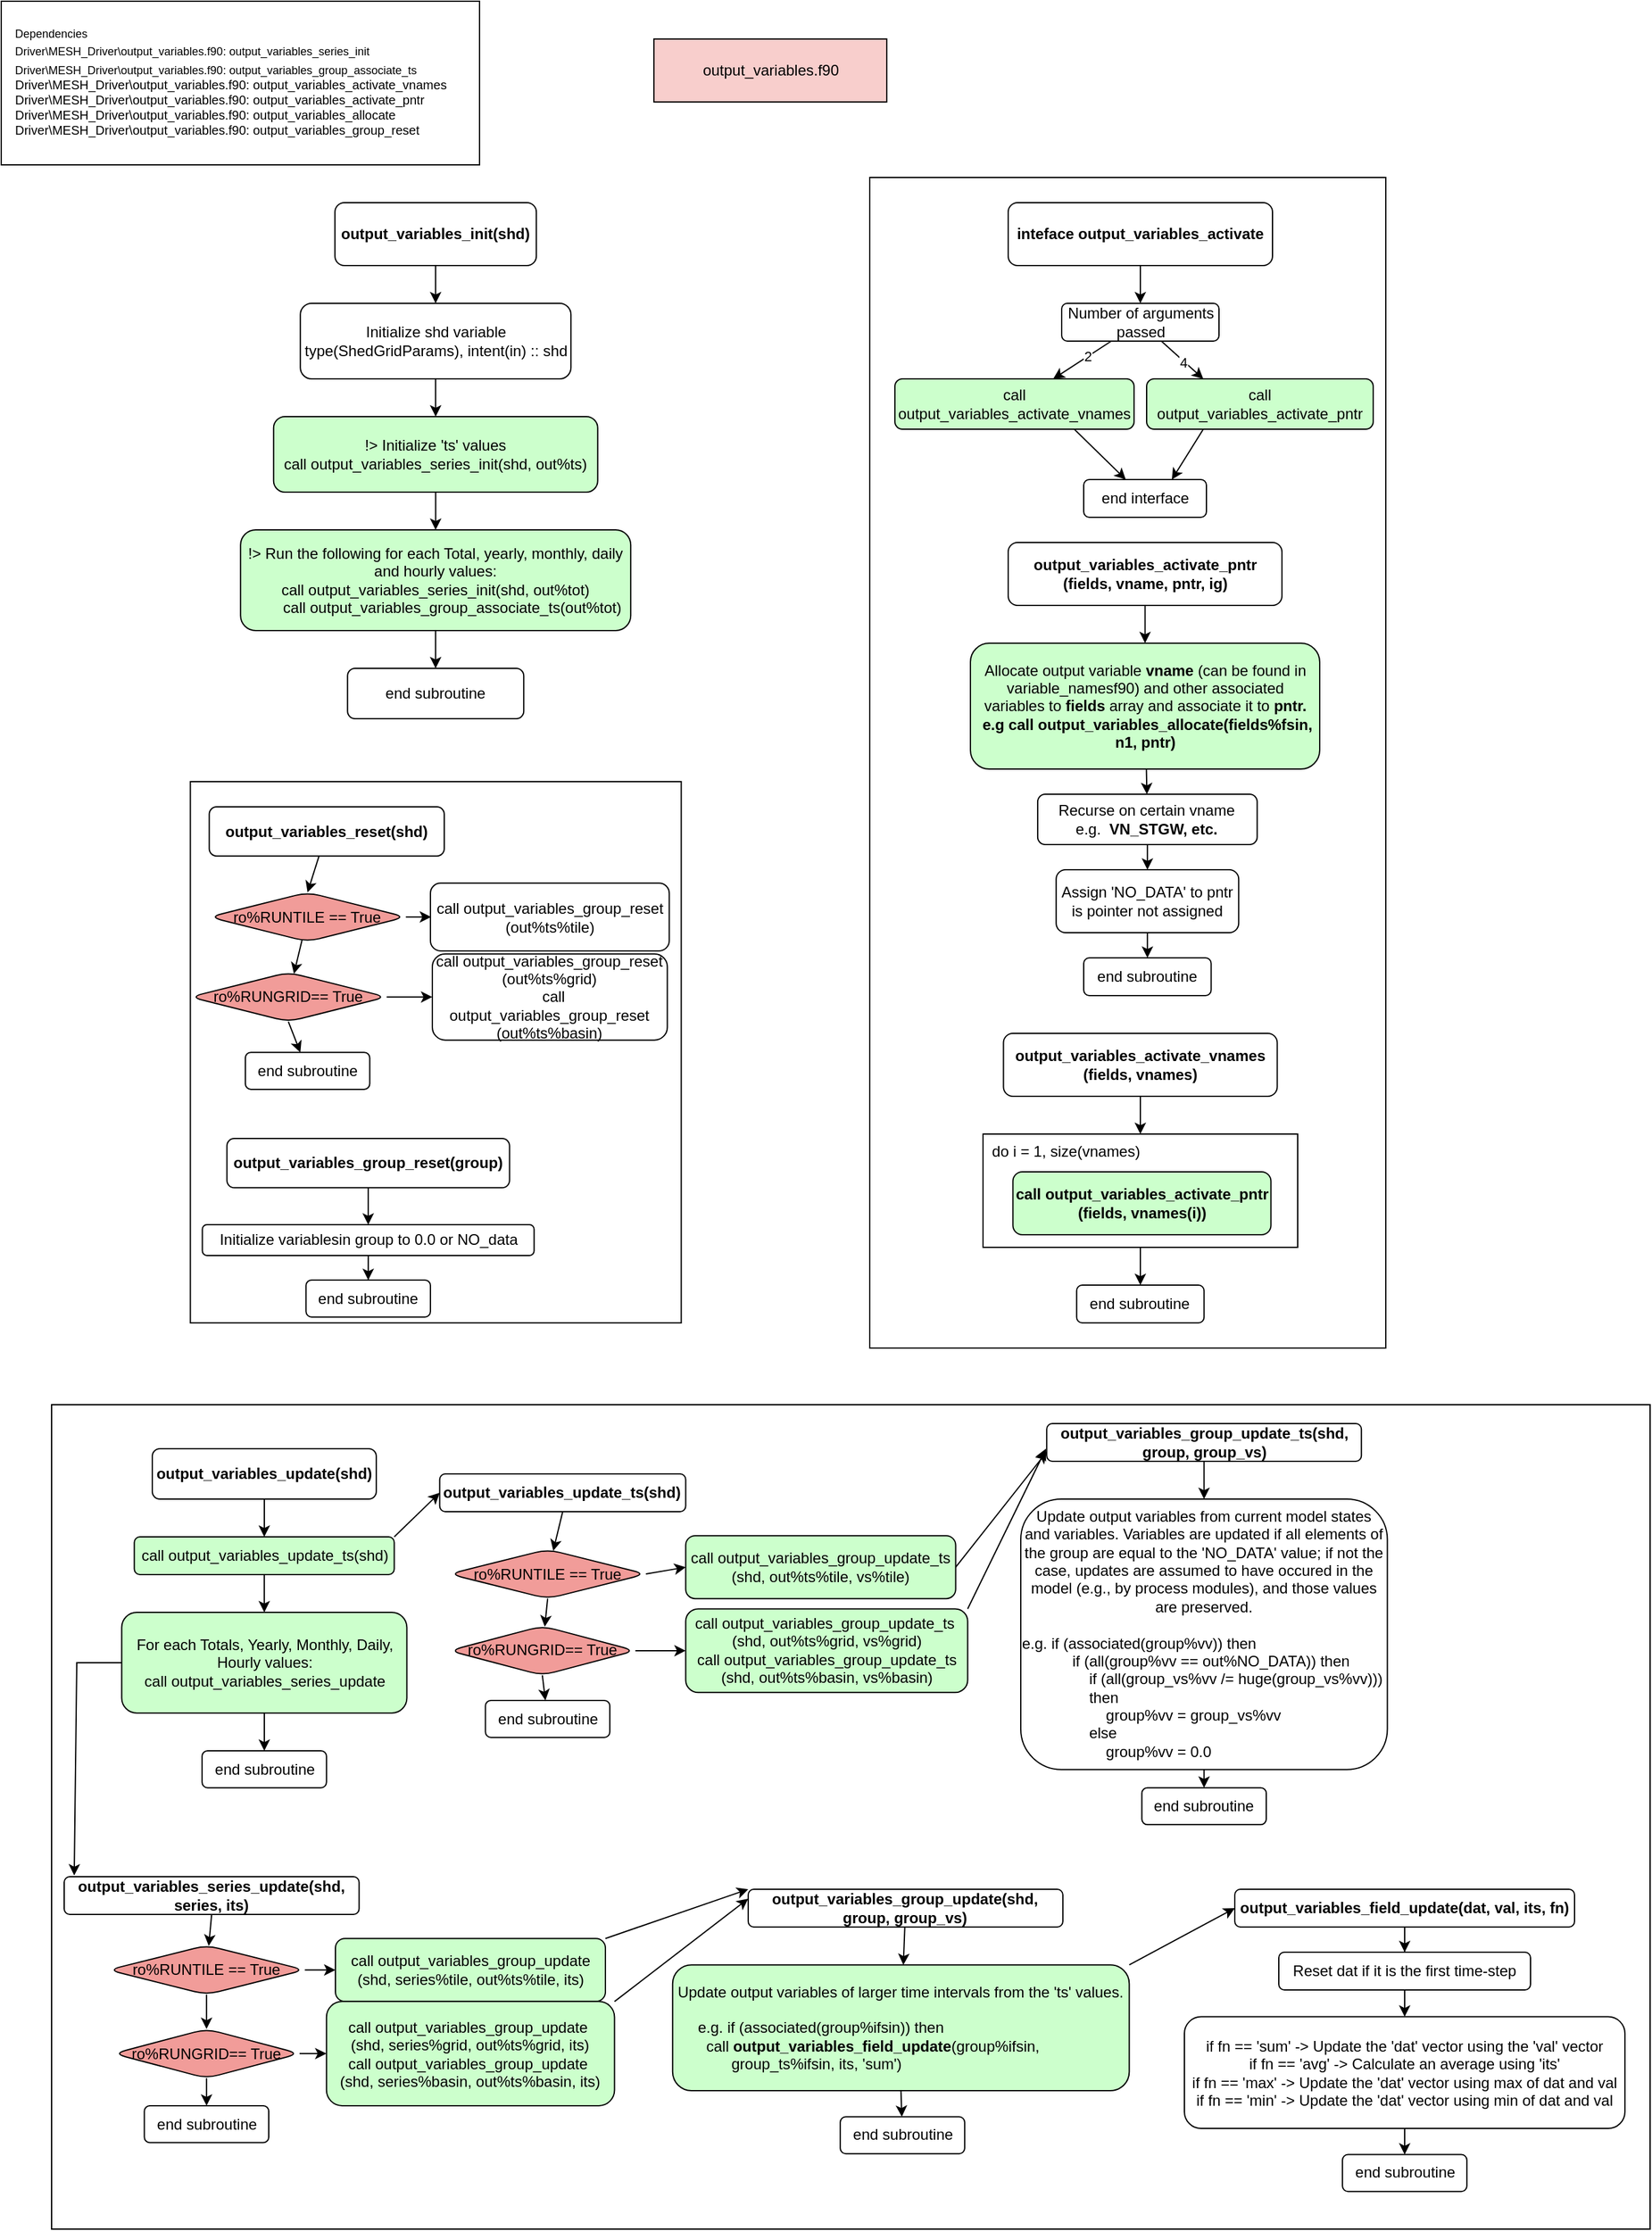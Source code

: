 <mxfile version="24.7.16">
  <diagram name="Page-1" id="zaTo76ql84y3UghPxRbT">
    <mxGraphModel dx="1851" dy="832" grid="1" gridSize="10" guides="1" tooltips="1" connect="1" arrows="1" fold="1" page="1" pageScale="1" pageWidth="850" pageHeight="1100" math="0" shadow="0">
      <root>
        <mxCell id="0" />
        <mxCell id="1" parent="0" />
        <mxCell id="7KlJihol-ttdbcdvMVpt-78" value="output_variables.f90" style="rounded=0;whiteSpace=wrap;html=1;fillColor=#F8CECC;" vertex="1" parent="1">
          <mxGeometry x="518.54" y="30" width="185" height="50" as="geometry" />
        </mxCell>
        <mxCell id="7KlJihol-ttdbcdvMVpt-79" value="" style="edgeStyle=orthogonalEdgeStyle;rounded=0;orthogonalLoop=1;jettySize=auto;html=1;" edge="1" parent="1" source="7KlJihol-ttdbcdvMVpt-80" target="7KlJihol-ttdbcdvMVpt-85">
          <mxGeometry relative="1" as="geometry" />
        </mxCell>
        <mxCell id="7KlJihol-ttdbcdvMVpt-80" value="&lt;b&gt;output_variables_init(shd)&lt;/b&gt;" style="rounded=1;whiteSpace=wrap;html=1;" vertex="1" parent="1">
          <mxGeometry x="265.12" y="160" width="160" height="50" as="geometry" />
        </mxCell>
        <mxCell id="7KlJihol-ttdbcdvMVpt-81" value="" style="group" vertex="1" connectable="0" parent="1">
          <mxGeometry width="380" height="130" as="geometry" />
        </mxCell>
        <mxCell id="7KlJihol-ttdbcdvMVpt-82" value="" style="rounded=0;whiteSpace=wrap;html=1;" vertex="1" parent="7KlJihol-ttdbcdvMVpt-81">
          <mxGeometry width="380" height="130" as="geometry" />
        </mxCell>
        <mxCell id="7KlJihol-ttdbcdvMVpt-83" value="&lt;font style=&quot;font-size: 9px;&quot;&gt;Dependencies&lt;/font&gt;&lt;div&gt;&lt;div&gt;&lt;font style=&quot;font-size: 9px;&quot;&gt;Driver\MESH_Driver\output_variables.f90: output_variables_series_init&lt;/font&gt;&lt;/div&gt;&lt;div&gt;&lt;font style=&quot;font-size: 9px;&quot;&gt;Driver\MESH_Driver\output_variables.f90: output_variables_group_associate_ts&lt;/font&gt;&lt;/div&gt;&lt;/div&gt;&lt;div&gt;&lt;font size=&quot;1&quot; style=&quot;&quot;&gt;&lt;div style=&quot;&quot;&gt;Driver\MESH_Driver\output_variables.f90: output_variables_activate_vnames&lt;/div&gt;&lt;div style=&quot;&quot;&gt;Driver\MESH_Driver\output_variables.f90: output_variables_activate_pntr&lt;/div&gt;&lt;div style=&quot;&quot;&gt;Driver\MESH_Driver\output_variables.f90: output_variables_allocate&lt;/div&gt;&lt;div style=&quot;&quot;&gt;Driver\MESH_Driver\output_variables.f90: output_variables_group_reset&lt;br&gt;&lt;/div&gt;&lt;/font&gt;&lt;/div&gt;" style="text;html=1;align=left;verticalAlign=middle;whiteSpace=wrap;rounded=0;" vertex="1" parent="7KlJihol-ttdbcdvMVpt-81">
          <mxGeometry x="8.769" width="361.731" height="126.486" as="geometry" />
        </mxCell>
        <mxCell id="7KlJihol-ttdbcdvMVpt-84" value="" style="edgeStyle=orthogonalEdgeStyle;rounded=0;orthogonalLoop=1;jettySize=auto;html=1;" edge="1" parent="1" source="7KlJihol-ttdbcdvMVpt-85" target="7KlJihol-ttdbcdvMVpt-87">
          <mxGeometry relative="1" as="geometry" />
        </mxCell>
        <mxCell id="7KlJihol-ttdbcdvMVpt-85" value="Initialize shd variable&lt;div&gt;type(ShedGridParams), intent(in) :: shd&lt;br&gt;&lt;/div&gt;" style="whiteSpace=wrap;html=1;rounded=1;" vertex="1" parent="1">
          <mxGeometry x="237.62" y="240" width="215" height="60" as="geometry" />
        </mxCell>
        <mxCell id="7KlJihol-ttdbcdvMVpt-86" value="" style="edgeStyle=orthogonalEdgeStyle;rounded=0;orthogonalLoop=1;jettySize=auto;html=1;" edge="1" parent="1" source="7KlJihol-ttdbcdvMVpt-87" target="7KlJihol-ttdbcdvMVpt-89">
          <mxGeometry relative="1" as="geometry" />
        </mxCell>
        <mxCell id="7KlJihol-ttdbcdvMVpt-87" value="&lt;div&gt;&lt;span style=&quot;background-color: initial;&quot;&gt;!&amp;gt; Initialize &#39;ts&#39; values&lt;/span&gt;&lt;/div&gt;&lt;div&gt;&lt;span style=&quot;background-color: initial;&quot;&gt;call output_variables_series_init(shd, out%ts)&lt;/span&gt;&lt;br&gt;&lt;/div&gt;" style="whiteSpace=wrap;html=1;rounded=1;fillColor=#CCFFCC;" vertex="1" parent="1">
          <mxGeometry x="216.37" y="330" width="257.5" height="60" as="geometry" />
        </mxCell>
        <mxCell id="7KlJihol-ttdbcdvMVpt-88" value="" style="edgeStyle=orthogonalEdgeStyle;rounded=0;orthogonalLoop=1;jettySize=auto;html=1;" edge="1" parent="1" source="7KlJihol-ttdbcdvMVpt-89" target="7KlJihol-ttdbcdvMVpt-90">
          <mxGeometry relative="1" as="geometry" />
        </mxCell>
        <mxCell id="7KlJihol-ttdbcdvMVpt-89" value="&lt;div&gt;!&amp;gt; Run the following for each Total, yearly, monthly, daily and hourly values:&lt;/div&gt;&lt;div&gt;call output_variables_series_init(shd, out%tot)&lt;/div&gt;&lt;div&gt;&amp;nbsp; &amp;nbsp; &amp;nbsp; &amp;nbsp; call output_variables_group_associate_ts(out%tot)&lt;/div&gt;" style="whiteSpace=wrap;html=1;rounded=1;fillColor=#CCFFCC;" vertex="1" parent="1">
          <mxGeometry x="190.12" y="420" width="310" height="80" as="geometry" />
        </mxCell>
        <mxCell id="7KlJihol-ttdbcdvMVpt-90" value="end subroutine" style="whiteSpace=wrap;html=1;rounded=1;" vertex="1" parent="1">
          <mxGeometry x="275.12" y="530" width="140" height="40" as="geometry" />
        </mxCell>
        <mxCell id="7KlJihol-ttdbcdvMVpt-91" value="" style="group" vertex="1" connectable="0" parent="1">
          <mxGeometry x="150.002" y="620" width="390.238" height="430" as="geometry" />
        </mxCell>
        <mxCell id="7KlJihol-ttdbcdvMVpt-92" value="" style="rounded=0;whiteSpace=wrap;html=1;" vertex="1" parent="7KlJihol-ttdbcdvMVpt-91">
          <mxGeometry x="0.238" width="390" height="430" as="geometry" />
        </mxCell>
        <mxCell id="7KlJihol-ttdbcdvMVpt-93" style="edgeStyle=none;rounded=0;orthogonalLoop=1;jettySize=auto;html=1;entryX=0.5;entryY=0;entryDx=0;entryDy=0;" edge="1" parent="7KlJihol-ttdbcdvMVpt-91" source="7KlJihol-ttdbcdvMVpt-94" target="7KlJihol-ttdbcdvMVpt-98">
          <mxGeometry relative="1" as="geometry">
            <mxPoint x="95.179" y="88" as="targetPoint" />
          </mxGeometry>
        </mxCell>
        <mxCell id="7KlJihol-ttdbcdvMVpt-94" value="&lt;b&gt;output_variables_reset(shd)&lt;/b&gt;" style="whiteSpace=wrap;html=1;rounded=1;fillColor=#FFFFFF;" vertex="1" parent="7KlJihol-ttdbcdvMVpt-91">
          <mxGeometry x="15.25" y="19.996" width="186.696" height="39.111" as="geometry" />
        </mxCell>
        <mxCell id="7KlJihol-ttdbcdvMVpt-95" value="end subroutine" style="whiteSpace=wrap;html=1;rounded=1;fillColor=#FFFFFF;" vertex="1" parent="7KlJihol-ttdbcdvMVpt-91">
          <mxGeometry x="43.929" y="215.111" width="98.839" height="29.333" as="geometry" />
        </mxCell>
        <mxCell id="7KlJihol-ttdbcdvMVpt-96" value="" style="edgeStyle=orthogonalEdgeStyle;rounded=0;orthogonalLoop=1;jettySize=auto;html=1;" edge="1" parent="7KlJihol-ttdbcdvMVpt-91" source="7KlJihol-ttdbcdvMVpt-98" target="7KlJihol-ttdbcdvMVpt-99">
          <mxGeometry relative="1" as="geometry" />
        </mxCell>
        <mxCell id="7KlJihol-ttdbcdvMVpt-97" style="rounded=0;orthogonalLoop=1;jettySize=auto;html=1;" edge="1" parent="7KlJihol-ttdbcdvMVpt-91" source="7KlJihol-ttdbcdvMVpt-98" target="7KlJihol-ttdbcdvMVpt-102">
          <mxGeometry relative="1" as="geometry" />
        </mxCell>
        <mxCell id="7KlJihol-ttdbcdvMVpt-98" value="&lt;div&gt;ro%RUNTILE == True&lt;/div&gt;" style="rhombus;whiteSpace=wrap;html=1;rounded=1;fillColor=#F19C99;" vertex="1" parent="7KlJihol-ttdbcdvMVpt-91">
          <mxGeometry x="15.248" y="88" width="156.19" height="39.111" as="geometry" />
        </mxCell>
        <mxCell id="7KlJihol-ttdbcdvMVpt-99" value="call output_variables_group_reset (out%ts%tile)" style="whiteSpace=wrap;html=1;fillColor=#FFFFFF;rounded=1;" vertex="1" parent="7KlJihol-ttdbcdvMVpt-91">
          <mxGeometry x="190.972" y="80.667" width="189.742" height="53.778" as="geometry" />
        </mxCell>
        <mxCell id="7KlJihol-ttdbcdvMVpt-100" style="edgeStyle=orthogonalEdgeStyle;rounded=0;orthogonalLoop=1;jettySize=auto;html=1;exitX=1;exitY=0.5;exitDx=0;exitDy=0;entryX=0;entryY=0.5;entryDx=0;entryDy=0;" edge="1" parent="7KlJihol-ttdbcdvMVpt-91" source="7KlJihol-ttdbcdvMVpt-102" target="7KlJihol-ttdbcdvMVpt-103">
          <mxGeometry relative="1" as="geometry" />
        </mxCell>
        <mxCell id="7KlJihol-ttdbcdvMVpt-101" style="rounded=0;orthogonalLoop=1;jettySize=auto;html=1;exitX=0.5;exitY=1;exitDx=0;exitDy=0;" edge="1" parent="7KlJihol-ttdbcdvMVpt-91" source="7KlJihol-ttdbcdvMVpt-102" target="7KlJihol-ttdbcdvMVpt-95">
          <mxGeometry relative="1" as="geometry" />
        </mxCell>
        <mxCell id="7KlJihol-ttdbcdvMVpt-102" value="&lt;div&gt;ro%RUNGRID== True&lt;/div&gt;" style="rhombus;whiteSpace=wrap;html=1;rounded=1;fillColor=#F19C99;" vertex="1" parent="7KlJihol-ttdbcdvMVpt-91">
          <mxGeometry y="151.556" width="156.19" height="39.111" as="geometry" />
        </mxCell>
        <mxCell id="7KlJihol-ttdbcdvMVpt-103" value="&lt;div&gt;call output_variables_group_reset (out%ts%grid)&lt;/div&gt;&lt;div&gt;&amp;nbsp; call output_variables_group_reset (out%ts%basin)&lt;/div&gt;" style="whiteSpace=wrap;html=1;fillColor=#FFFFFF;rounded=1;" vertex="1" parent="7KlJihol-ttdbcdvMVpt-91">
          <mxGeometry x="192.495" y="136.889" width="186.696" height="68.444" as="geometry" />
        </mxCell>
        <mxCell id="7KlJihol-ttdbcdvMVpt-104" style="edgeStyle=none;rounded=0;orthogonalLoop=1;jettySize=auto;html=1;entryX=0.5;entryY=0;entryDx=0;entryDy=0;" edge="1" parent="7KlJihol-ttdbcdvMVpt-91" source="7KlJihol-ttdbcdvMVpt-105" target="7KlJihol-ttdbcdvMVpt-108">
          <mxGeometry relative="1" as="geometry">
            <mxPoint x="103.105" y="322.667" as="targetPoint" />
          </mxGeometry>
        </mxCell>
        <mxCell id="7KlJihol-ttdbcdvMVpt-105" value="&lt;b&gt;output_variables_group_reset(group)&lt;/b&gt;" style="whiteSpace=wrap;html=1;rounded=1;fillColor=#FFFFFF;" vertex="1" parent="7KlJihol-ttdbcdvMVpt-91">
          <mxGeometry x="29.295" y="283.556" width="224.524" height="39.111" as="geometry" />
        </mxCell>
        <mxCell id="7KlJihol-ttdbcdvMVpt-106" value="end subroutine" style="whiteSpace=wrap;html=1;rounded=1;fillColor=#FFFFFF;" vertex="1" parent="7KlJihol-ttdbcdvMVpt-91">
          <mxGeometry x="92.133" y="396" width="98.839" height="29.333" as="geometry" />
        </mxCell>
        <mxCell id="7KlJihol-ttdbcdvMVpt-107" style="edgeStyle=orthogonalEdgeStyle;rounded=0;orthogonalLoop=1;jettySize=auto;html=1;entryX=0.5;entryY=0;entryDx=0;entryDy=0;" edge="1" parent="7KlJihol-ttdbcdvMVpt-91" source="7KlJihol-ttdbcdvMVpt-108" target="7KlJihol-ttdbcdvMVpt-106">
          <mxGeometry relative="1" as="geometry" />
        </mxCell>
        <mxCell id="7KlJihol-ttdbcdvMVpt-108" value="Initialize variablesin group to 0.0 or NO_data" style="whiteSpace=wrap;html=1;fillColor=#FFFFFF;rounded=1;" vertex="1" parent="7KlJihol-ttdbcdvMVpt-91">
          <mxGeometry x="9.762" y="352" width="263.571" height="24.444" as="geometry" />
        </mxCell>
        <mxCell id="7KlJihol-ttdbcdvMVpt-109" value="" style="group" vertex="1" connectable="0" parent="1">
          <mxGeometry x="690" y="140" width="410" height="930" as="geometry" />
        </mxCell>
        <mxCell id="7KlJihol-ttdbcdvMVpt-110" value="" style="rounded=0;whiteSpace=wrap;html=1;" vertex="1" parent="7KlJihol-ttdbcdvMVpt-109">
          <mxGeometry width="410" height="930" as="geometry" />
        </mxCell>
        <mxCell id="7KlJihol-ttdbcdvMVpt-111" value="" style="edgeStyle=orthogonalEdgeStyle;rounded=0;orthogonalLoop=1;jettySize=auto;html=1;" edge="1" parent="7KlJihol-ttdbcdvMVpt-109" source="7KlJihol-ttdbcdvMVpt-112" target="7KlJihol-ttdbcdvMVpt-117">
          <mxGeometry relative="1" as="geometry" />
        </mxCell>
        <mxCell id="7KlJihol-ttdbcdvMVpt-112" value="&lt;b&gt;inteface output_variables_activate&lt;/b&gt;" style="rounded=1;whiteSpace=wrap;html=1;" vertex="1" parent="7KlJihol-ttdbcdvMVpt-109">
          <mxGeometry x="110" y="20" width="210" height="50" as="geometry" />
        </mxCell>
        <mxCell id="7KlJihol-ttdbcdvMVpt-113" value="" style="rounded=0;orthogonalLoop=1;jettySize=auto;html=1;" edge="1" parent="7KlJihol-ttdbcdvMVpt-109" source="7KlJihol-ttdbcdvMVpt-117" target="7KlJihol-ttdbcdvMVpt-119">
          <mxGeometry relative="1" as="geometry" />
        </mxCell>
        <mxCell id="7KlJihol-ttdbcdvMVpt-114" value="2" style="edgeLabel;html=1;align=center;verticalAlign=middle;resizable=0;points=[];" vertex="1" connectable="0" parent="7KlJihol-ttdbcdvMVpt-113">
          <mxGeometry x="-0.175" y="-1" relative="1" as="geometry">
            <mxPoint as="offset" />
          </mxGeometry>
        </mxCell>
        <mxCell id="7KlJihol-ttdbcdvMVpt-115" style="rounded=0;orthogonalLoop=1;jettySize=auto;html=1;entryX=0.25;entryY=0;entryDx=0;entryDy=0;" edge="1" parent="7KlJihol-ttdbcdvMVpt-109" source="7KlJihol-ttdbcdvMVpt-117" target="7KlJihol-ttdbcdvMVpt-120">
          <mxGeometry relative="1" as="geometry" />
        </mxCell>
        <mxCell id="7KlJihol-ttdbcdvMVpt-116" value="4" style="edgeLabel;html=1;align=center;verticalAlign=middle;resizable=0;points=[];" vertex="1" connectable="0" parent="7KlJihol-ttdbcdvMVpt-115">
          <mxGeometry x="0.072" y="-1" relative="1" as="geometry">
            <mxPoint as="offset" />
          </mxGeometry>
        </mxCell>
        <mxCell id="7KlJihol-ttdbcdvMVpt-117" value="Number of arguments passed" style="whiteSpace=wrap;html=1;rounded=1;" vertex="1" parent="7KlJihol-ttdbcdvMVpt-109">
          <mxGeometry x="152.5" y="100" width="125" height="30" as="geometry" />
        </mxCell>
        <mxCell id="7KlJihol-ttdbcdvMVpt-118" style="rounded=0;orthogonalLoop=1;jettySize=auto;html=1;exitX=0.75;exitY=1;exitDx=0;exitDy=0;" edge="1" parent="7KlJihol-ttdbcdvMVpt-109" source="7KlJihol-ttdbcdvMVpt-119" target="7KlJihol-ttdbcdvMVpt-121">
          <mxGeometry relative="1" as="geometry" />
        </mxCell>
        <mxCell id="7KlJihol-ttdbcdvMVpt-119" value="call output_variables_activate_vnames" style="whiteSpace=wrap;html=1;rounded=1;fillColor=#CCFFCC;" vertex="1" parent="7KlJihol-ttdbcdvMVpt-109">
          <mxGeometry x="20" y="160" width="190" height="40" as="geometry" />
        </mxCell>
        <mxCell id="7KlJihol-ttdbcdvMVpt-120" value="call output_variables_activate_pntr" style="whiteSpace=wrap;html=1;rounded=1;fillColor=#CCFFCC;" vertex="1" parent="7KlJihol-ttdbcdvMVpt-109">
          <mxGeometry x="220" y="160" width="180" height="40" as="geometry" />
        </mxCell>
        <mxCell id="7KlJihol-ttdbcdvMVpt-121" value="end interface" style="whiteSpace=wrap;html=1;rounded=1;" vertex="1" parent="7KlJihol-ttdbcdvMVpt-109">
          <mxGeometry x="170" y="240" width="97.5" height="30" as="geometry" />
        </mxCell>
        <mxCell id="7KlJihol-ttdbcdvMVpt-122" style="edgeStyle=none;rounded=0;orthogonalLoop=1;jettySize=auto;html=1;exitX=0.25;exitY=1;exitDx=0;exitDy=0;" edge="1" parent="7KlJihol-ttdbcdvMVpt-109" source="7KlJihol-ttdbcdvMVpt-120">
          <mxGeometry relative="1" as="geometry">
            <mxPoint x="240" y="240" as="targetPoint" />
          </mxGeometry>
        </mxCell>
        <mxCell id="7KlJihol-ttdbcdvMVpt-123" style="edgeStyle=none;rounded=0;orthogonalLoop=1;jettySize=auto;html=1;entryX=0.5;entryY=0;entryDx=0;entryDy=0;" edge="1" parent="7KlJihol-ttdbcdvMVpt-109" source="7KlJihol-ttdbcdvMVpt-124" target="7KlJihol-ttdbcdvMVpt-126">
          <mxGeometry relative="1" as="geometry" />
        </mxCell>
        <mxCell id="7KlJihol-ttdbcdvMVpt-124" value="&lt;b&gt;output_variables_activate_vnames (fields, vnames)&lt;/b&gt;" style="whiteSpace=wrap;html=1;rounded=1;fillColor=#FFFFFF;" vertex="1" parent="7KlJihol-ttdbcdvMVpt-109">
          <mxGeometry x="106.25" y="680" width="217.5" height="50" as="geometry" />
        </mxCell>
        <mxCell id="7KlJihol-ttdbcdvMVpt-125" value="" style="group" vertex="1" connectable="0" parent="7KlJihol-ttdbcdvMVpt-109">
          <mxGeometry x="90" y="760" width="250" height="90" as="geometry" />
        </mxCell>
        <mxCell id="7KlJihol-ttdbcdvMVpt-126" value="" style="rounded=0;whiteSpace=wrap;html=1;" vertex="1" parent="7KlJihol-ttdbcdvMVpt-125">
          <mxGeometry width="250" height="90" as="geometry" />
        </mxCell>
        <mxCell id="7KlJihol-ttdbcdvMVpt-127" value="&lt;b&gt;call output_variables_activate_pntr (fields, vnames(i))&lt;/b&gt;" style="whiteSpace=wrap;html=1;rounded=1;fillColor=#CCFFCC;" vertex="1" parent="7KlJihol-ttdbcdvMVpt-125">
          <mxGeometry x="23.75" y="30" width="205" height="50" as="geometry" />
        </mxCell>
        <mxCell id="7KlJihol-ttdbcdvMVpt-128" value="do i = 1, size(vnames)" style="text;html=1;align=center;verticalAlign=middle;whiteSpace=wrap;rounded=0;" vertex="1" parent="7KlJihol-ttdbcdvMVpt-125">
          <mxGeometry x="6.25" y="4" width="120" height="20" as="geometry" />
        </mxCell>
        <mxCell id="7KlJihol-ttdbcdvMVpt-129" value="end subroutine" style="whiteSpace=wrap;html=1;rounded=1;fillColor=#FFFFFF;" vertex="1" parent="7KlJihol-ttdbcdvMVpt-109">
          <mxGeometry x="164.38" y="880" width="101.25" height="30" as="geometry" />
        </mxCell>
        <mxCell id="7KlJihol-ttdbcdvMVpt-130" value="" style="edgeStyle=none;rounded=0;orthogonalLoop=1;jettySize=auto;html=1;exitX=0.5;exitY=1;exitDx=0;exitDy=0;" edge="1" parent="7KlJihol-ttdbcdvMVpt-109" source="7KlJihol-ttdbcdvMVpt-126" target="7KlJihol-ttdbcdvMVpt-129">
          <mxGeometry relative="1" as="geometry">
            <mxPoint x="216" y="860" as="sourcePoint" />
          </mxGeometry>
        </mxCell>
        <mxCell id="7KlJihol-ttdbcdvMVpt-131" style="edgeStyle=none;rounded=0;orthogonalLoop=1;jettySize=auto;html=1;" edge="1" parent="7KlJihol-ttdbcdvMVpt-109" source="7KlJihol-ttdbcdvMVpt-132" target="7KlJihol-ttdbcdvMVpt-136">
          <mxGeometry relative="1" as="geometry">
            <mxPoint x="218.75" y="370" as="targetPoint" />
          </mxGeometry>
        </mxCell>
        <mxCell id="7KlJihol-ttdbcdvMVpt-132" value="&lt;b&gt;output_variables_activate_pntr (fields, vname, pntr, ig)&lt;/b&gt;" style="whiteSpace=wrap;html=1;rounded=1;fillColor=#FFFFFF;" vertex="1" parent="7KlJihol-ttdbcdvMVpt-109">
          <mxGeometry x="110" y="290" width="217.5" height="50" as="geometry" />
        </mxCell>
        <mxCell id="7KlJihol-ttdbcdvMVpt-133" value="end subroutine" style="whiteSpace=wrap;html=1;rounded=1;fillColor=#FFFFFF;" vertex="1" parent="7KlJihol-ttdbcdvMVpt-109">
          <mxGeometry x="170" y="620" width="101.25" height="30" as="geometry" />
        </mxCell>
        <mxCell id="7KlJihol-ttdbcdvMVpt-134" value="" style="edgeStyle=none;rounded=0;orthogonalLoop=1;jettySize=auto;html=1;exitX=0.5;exitY=1;exitDx=0;exitDy=0;" edge="1" parent="7KlJihol-ttdbcdvMVpt-109" source="7KlJihol-ttdbcdvMVpt-137" target="7KlJihol-ttdbcdvMVpt-133">
          <mxGeometry relative="1" as="geometry">
            <mxPoint x="215" y="610" as="sourcePoint" />
          </mxGeometry>
        </mxCell>
        <mxCell id="7KlJihol-ttdbcdvMVpt-135" style="edgeStyle=none;rounded=0;orthogonalLoop=1;jettySize=auto;html=1;" edge="1" parent="7KlJihol-ttdbcdvMVpt-109" source="7KlJihol-ttdbcdvMVpt-136" target="7KlJihol-ttdbcdvMVpt-139">
          <mxGeometry relative="1" as="geometry" />
        </mxCell>
        <mxCell id="7KlJihol-ttdbcdvMVpt-136" value="Allocate output variable &lt;b&gt;vname &lt;/b&gt;(can be found in variable_namesf90)&amp;nbsp;and other associated variables&amp;nbsp;to&lt;b&gt;&amp;nbsp;fields &lt;/b&gt;array and associate it to &lt;b&gt;pntr.&lt;/b&gt;&lt;br&gt;&lt;b&gt;&amp;nbsp;e.g call output_variables_allocate(fields%fsin, n1, pntr)&lt;/b&gt;" style="whiteSpace=wrap;html=1;rounded=1;fillColor=#CCFFCC;" vertex="1" parent="7KlJihol-ttdbcdvMVpt-109">
          <mxGeometry x="80" y="370" width="277.5" height="100" as="geometry" />
        </mxCell>
        <mxCell id="7KlJihol-ttdbcdvMVpt-137" value="Assign &#39;NO_DATA&#39; to pntr is pointer not assigned" style="whiteSpace=wrap;html=1;rounded=1;" vertex="1" parent="7KlJihol-ttdbcdvMVpt-109">
          <mxGeometry x="148.12" y="550" width="145.01" height="50" as="geometry" />
        </mxCell>
        <mxCell id="7KlJihol-ttdbcdvMVpt-138" style="edgeStyle=none;rounded=0;orthogonalLoop=1;jettySize=auto;html=1;entryX=0.5;entryY=0;entryDx=0;entryDy=0;" edge="1" parent="7KlJihol-ttdbcdvMVpt-109" source="7KlJihol-ttdbcdvMVpt-139" target="7KlJihol-ttdbcdvMVpt-137">
          <mxGeometry relative="1" as="geometry" />
        </mxCell>
        <mxCell id="7KlJihol-ttdbcdvMVpt-139" value="Recurse on certain vname e.g.&amp;nbsp;&amp;nbsp;&lt;b&gt;VN_STGW, etc.&lt;/b&gt;" style="whiteSpace=wrap;html=1;rounded=1;" vertex="1" parent="7KlJihol-ttdbcdvMVpt-109">
          <mxGeometry x="133.44" y="490" width="174.37" height="40" as="geometry" />
        </mxCell>
        <mxCell id="7KlJihol-ttdbcdvMVpt-140" value="" style="group" vertex="1" connectable="0" parent="1">
          <mxGeometry x="40" y="1115" width="1270" height="655" as="geometry" />
        </mxCell>
        <mxCell id="7KlJihol-ttdbcdvMVpt-141" value="" style="rounded=0;whiteSpace=wrap;html=1;" vertex="1" parent="7KlJihol-ttdbcdvMVpt-140">
          <mxGeometry width="1270" height="655" as="geometry" />
        </mxCell>
        <mxCell id="7KlJihol-ttdbcdvMVpt-142" value="" style="edgeStyle=orthogonalEdgeStyle;rounded=0;orthogonalLoop=1;jettySize=auto;html=1;" edge="1" parent="7KlJihol-ttdbcdvMVpt-140" source="7KlJihol-ttdbcdvMVpt-143" target="7KlJihol-ttdbcdvMVpt-149">
          <mxGeometry relative="1" as="geometry" />
        </mxCell>
        <mxCell id="7KlJihol-ttdbcdvMVpt-143" value="&lt;b&gt;output_variables_update(shd)&lt;/b&gt;" style="whiteSpace=wrap;html=1;rounded=1;fillColor=#FFFFFF;" vertex="1" parent="7KlJihol-ttdbcdvMVpt-140">
          <mxGeometry x="80" y="35" width="177.95" height="40" as="geometry" />
        </mxCell>
        <mxCell id="7KlJihol-ttdbcdvMVpt-144" value="end subroutine" style="whiteSpace=wrap;html=1;rounded=1;fillColor=#FFFFFF;" vertex="1" parent="7KlJihol-ttdbcdvMVpt-140">
          <mxGeometry x="119.55" y="275.001" width="98.839" height="29.333" as="geometry" />
        </mxCell>
        <mxCell id="7KlJihol-ttdbcdvMVpt-145" style="rounded=0;orthogonalLoop=1;jettySize=auto;html=1;exitX=0.5;exitY=1;exitDx=0;exitDy=0;" edge="1" parent="7KlJihol-ttdbcdvMVpt-140" source="7KlJihol-ttdbcdvMVpt-146" target="7KlJihol-ttdbcdvMVpt-156">
          <mxGeometry relative="1" as="geometry" />
        </mxCell>
        <mxCell id="7KlJihol-ttdbcdvMVpt-146" value="&lt;b&gt;output_variables_update_ts(shd)&lt;/b&gt;" style="whiteSpace=wrap;html=1;rounded=1;fillColor=#FFFFFF;" vertex="1" parent="7KlJihol-ttdbcdvMVpt-140">
          <mxGeometry x="308.33" y="55" width="195.46" height="30" as="geometry" />
        </mxCell>
        <mxCell id="7KlJihol-ttdbcdvMVpt-147" value="" style="edgeStyle=orthogonalEdgeStyle;rounded=0;orthogonalLoop=1;jettySize=auto;html=1;" edge="1" parent="7KlJihol-ttdbcdvMVpt-140" source="7KlJihol-ttdbcdvMVpt-149" target="7KlJihol-ttdbcdvMVpt-152">
          <mxGeometry relative="1" as="geometry" />
        </mxCell>
        <mxCell id="7KlJihol-ttdbcdvMVpt-148" style="edgeStyle=none;rounded=0;orthogonalLoop=1;jettySize=auto;html=1;exitX=1;exitY=0;exitDx=0;exitDy=0;entryX=0;entryY=0.5;entryDx=0;entryDy=0;" edge="1" parent="7KlJihol-ttdbcdvMVpt-140" source="7KlJihol-ttdbcdvMVpt-149" target="7KlJihol-ttdbcdvMVpt-146">
          <mxGeometry relative="1" as="geometry" />
        </mxCell>
        <mxCell id="7KlJihol-ttdbcdvMVpt-149" value="call output_variables_update_ts(shd)" style="whiteSpace=wrap;html=1;fillColor=#CCFFCC;rounded=1;" vertex="1" parent="7KlJihol-ttdbcdvMVpt-140">
          <mxGeometry x="65.7" y="105" width="206.54" height="30" as="geometry" />
        </mxCell>
        <mxCell id="7KlJihol-ttdbcdvMVpt-150" style="edgeStyle=orthogonalEdgeStyle;rounded=0;orthogonalLoop=1;jettySize=auto;html=1;" edge="1" parent="7KlJihol-ttdbcdvMVpt-140" source="7KlJihol-ttdbcdvMVpt-152" target="7KlJihol-ttdbcdvMVpt-144">
          <mxGeometry relative="1" as="geometry" />
        </mxCell>
        <mxCell id="7KlJihol-ttdbcdvMVpt-151" style="edgeStyle=none;rounded=0;orthogonalLoop=1;jettySize=auto;html=1;exitX=0;exitY=0.5;exitDx=0;exitDy=0;entryX=0.034;entryY=-0.033;entryDx=0;entryDy=0;entryPerimeter=0;" edge="1" parent="7KlJihol-ttdbcdvMVpt-140" source="7KlJihol-ttdbcdvMVpt-152" target="7KlJihol-ttdbcdvMVpt-165">
          <mxGeometry relative="1" as="geometry">
            <Array as="points">
              <mxPoint x="20" y="205" />
            </Array>
          </mxGeometry>
        </mxCell>
        <mxCell id="7KlJihol-ttdbcdvMVpt-152" value="For each Totals, Yearly, Monthly, Daily, Hourly values:&lt;div&gt;call output_variables_series_update&lt;br&gt;&lt;/div&gt;" style="whiteSpace=wrap;html=1;fillColor=#CCFFCC;rounded=1;" vertex="1" parent="7KlJihol-ttdbcdvMVpt-140">
          <mxGeometry x="55.7" y="165" width="226.55" height="80" as="geometry" />
        </mxCell>
        <mxCell id="7KlJihol-ttdbcdvMVpt-153" value="end subroutine" style="whiteSpace=wrap;html=1;rounded=1;fillColor=#FFFFFF;" vertex="1" parent="7KlJihol-ttdbcdvMVpt-140">
          <mxGeometry x="344.67" y="235.001" width="98.839" height="29.333" as="geometry" />
        </mxCell>
        <mxCell id="7KlJihol-ttdbcdvMVpt-154" style="edgeStyle=none;rounded=0;orthogonalLoop=1;jettySize=auto;html=1;exitX=0.5;exitY=1;exitDx=0;exitDy=0;" edge="1" parent="7KlJihol-ttdbcdvMVpt-140" source="7KlJihol-ttdbcdvMVpt-156" target="7KlJihol-ttdbcdvMVpt-161">
          <mxGeometry relative="1" as="geometry" />
        </mxCell>
        <mxCell id="7KlJihol-ttdbcdvMVpt-155" style="edgeStyle=none;rounded=0;orthogonalLoop=1;jettySize=auto;html=1;exitX=1;exitY=0.5;exitDx=0;exitDy=0;entryX=0;entryY=0.5;entryDx=0;entryDy=0;" edge="1" parent="7KlJihol-ttdbcdvMVpt-140" source="7KlJihol-ttdbcdvMVpt-156" target="7KlJihol-ttdbcdvMVpt-158">
          <mxGeometry relative="1" as="geometry" />
        </mxCell>
        <mxCell id="7KlJihol-ttdbcdvMVpt-156" value="&lt;div&gt;ro%RUNTILE == True&lt;/div&gt;" style="rhombus;whiteSpace=wrap;html=1;rounded=1;fillColor=#F19C99;" vertex="1" parent="7KlJihol-ttdbcdvMVpt-140">
          <mxGeometry x="315.99" y="115" width="156.19" height="39.111" as="geometry" />
        </mxCell>
        <mxCell id="7KlJihol-ttdbcdvMVpt-157" style="edgeStyle=none;rounded=0;orthogonalLoop=1;jettySize=auto;html=1;exitX=1;exitY=0.5;exitDx=0;exitDy=0;entryX=0;entryY=0.75;entryDx=0;entryDy=0;" edge="1" parent="7KlJihol-ttdbcdvMVpt-140" source="7KlJihol-ttdbcdvMVpt-158" target="7KlJihol-ttdbcdvMVpt-178">
          <mxGeometry relative="1" as="geometry" />
        </mxCell>
        <mxCell id="7KlJihol-ttdbcdvMVpt-158" value="call output_variables_group_update_ts (shd, out%ts%tile, vs%tile)" style="whiteSpace=wrap;html=1;fillColor=#CCFFCC;rounded=1;" vertex="1" parent="7KlJihol-ttdbcdvMVpt-140">
          <mxGeometry x="503.79" y="104.11" width="214.49" height="50" as="geometry" />
        </mxCell>
        <mxCell id="7KlJihol-ttdbcdvMVpt-159" style="edgeStyle=none;rounded=0;orthogonalLoop=1;jettySize=auto;html=1;entryX=0;entryY=0.5;entryDx=0;entryDy=0;" edge="1" parent="7KlJihol-ttdbcdvMVpt-140" source="7KlJihol-ttdbcdvMVpt-161" target="7KlJihol-ttdbcdvMVpt-163">
          <mxGeometry relative="1" as="geometry" />
        </mxCell>
        <mxCell id="7KlJihol-ttdbcdvMVpt-160" style="edgeStyle=none;rounded=0;orthogonalLoop=1;jettySize=auto;html=1;exitX=0.5;exitY=1;exitDx=0;exitDy=0;" edge="1" parent="7KlJihol-ttdbcdvMVpt-140" source="7KlJihol-ttdbcdvMVpt-161" target="7KlJihol-ttdbcdvMVpt-153">
          <mxGeometry relative="1" as="geometry" />
        </mxCell>
        <mxCell id="7KlJihol-ttdbcdvMVpt-161" value="&lt;div&gt;ro%RUNGRID== True&lt;/div&gt;" style="rhombus;whiteSpace=wrap;html=1;rounded=1;fillColor=#F19C99;" vertex="1" parent="7KlJihol-ttdbcdvMVpt-140">
          <mxGeometry x="315.99" y="175.89" width="147.8" height="39.11" as="geometry" />
        </mxCell>
        <mxCell id="7KlJihol-ttdbcdvMVpt-162" style="edgeStyle=none;rounded=0;orthogonalLoop=1;jettySize=auto;html=1;exitX=1;exitY=0;exitDx=0;exitDy=0;" edge="1" parent="7KlJihol-ttdbcdvMVpt-140" source="7KlJihol-ttdbcdvMVpt-163">
          <mxGeometry relative="1" as="geometry">
            <mxPoint x="790" y="35" as="targetPoint" />
          </mxGeometry>
        </mxCell>
        <mxCell id="7KlJihol-ttdbcdvMVpt-163" value="&lt;div&gt;call output_variables_group_update_ts&amp;nbsp;&lt;/div&gt;&lt;div&gt;(shd, out%ts%grid, vs%grid)&lt;/div&gt;&lt;div&gt;call output_variables_group_update_ts (shd, out%ts%basin, vs%basin)&lt;/div&gt;" style="whiteSpace=wrap;html=1;fillColor=#CCFFCC;rounded=1;" vertex="1" parent="7KlJihol-ttdbcdvMVpt-140">
          <mxGeometry x="503.79" y="162.22" width="224.02" height="66.45" as="geometry" />
        </mxCell>
        <mxCell id="7KlJihol-ttdbcdvMVpt-164" style="rounded=0;orthogonalLoop=1;jettySize=auto;html=1;exitX=0.5;exitY=1;exitDx=0;exitDy=0;" edge="1" parent="7KlJihol-ttdbcdvMVpt-140" source="7KlJihol-ttdbcdvMVpt-165" target="7KlJihol-ttdbcdvMVpt-169">
          <mxGeometry relative="1" as="geometry" />
        </mxCell>
        <mxCell id="7KlJihol-ttdbcdvMVpt-165" value="&lt;b&gt;output_variables_series_update(shd, series, its)&lt;/b&gt;" style="whiteSpace=wrap;html=1;rounded=1;fillColor=#FFFFFF;" vertex="1" parent="7KlJihol-ttdbcdvMVpt-140">
          <mxGeometry x="10.0" y="375" width="234.3" height="30" as="geometry" />
        </mxCell>
        <mxCell id="7KlJihol-ttdbcdvMVpt-166" value="end subroutine" style="whiteSpace=wrap;html=1;rounded=1;fillColor=#FFFFFF;" vertex="1" parent="7KlJihol-ttdbcdvMVpt-140">
          <mxGeometry x="73.68" y="556.951" width="98.839" height="29.333" as="geometry" />
        </mxCell>
        <mxCell id="7KlJihol-ttdbcdvMVpt-167" style="edgeStyle=none;rounded=0;orthogonalLoop=1;jettySize=auto;html=1;exitX=0.5;exitY=1;exitDx=0;exitDy=0;" edge="1" parent="7KlJihol-ttdbcdvMVpt-140" source="7KlJihol-ttdbcdvMVpt-169" target="7KlJihol-ttdbcdvMVpt-174">
          <mxGeometry relative="1" as="geometry" />
        </mxCell>
        <mxCell id="7KlJihol-ttdbcdvMVpt-168" style="edgeStyle=none;rounded=0;orthogonalLoop=1;jettySize=auto;html=1;exitX=1;exitY=0.5;exitDx=0;exitDy=0;entryX=0;entryY=0.5;entryDx=0;entryDy=0;" edge="1" parent="7KlJihol-ttdbcdvMVpt-140" source="7KlJihol-ttdbcdvMVpt-169" target="7KlJihol-ttdbcdvMVpt-171">
          <mxGeometry relative="1" as="geometry" />
        </mxCell>
        <mxCell id="7KlJihol-ttdbcdvMVpt-169" value="&lt;div&gt;ro%RUNTILE == True&lt;/div&gt;" style="rhombus;whiteSpace=wrap;html=1;rounded=1;fillColor=#F19C99;" vertex="1" parent="7KlJihol-ttdbcdvMVpt-140">
          <mxGeometry x="45.0" y="429.56" width="156.19" height="39.111" as="geometry" />
        </mxCell>
        <mxCell id="7KlJihol-ttdbcdvMVpt-170" style="edgeStyle=none;rounded=0;orthogonalLoop=1;jettySize=auto;html=1;exitX=1;exitY=0;exitDx=0;exitDy=0;entryX=0;entryY=0;entryDx=0;entryDy=0;" edge="1" parent="7KlJihol-ttdbcdvMVpt-140" source="7KlJihol-ttdbcdvMVpt-171" target="7KlJihol-ttdbcdvMVpt-183">
          <mxGeometry relative="1" as="geometry">
            <mxPoint x="540" y="375" as="targetPoint" />
          </mxGeometry>
        </mxCell>
        <mxCell id="7KlJihol-ttdbcdvMVpt-171" value="call output_variables_group_update (shd, series%tile, out%ts%tile, its)" style="whiteSpace=wrap;html=1;fillColor=#CCFFCC;rounded=1;" vertex="1" parent="7KlJihol-ttdbcdvMVpt-140">
          <mxGeometry x="225.51" y="424.12" width="214.49" height="50" as="geometry" />
        </mxCell>
        <mxCell id="7KlJihol-ttdbcdvMVpt-172" style="edgeStyle=none;rounded=0;orthogonalLoop=1;jettySize=auto;html=1;entryX=0;entryY=0.5;entryDx=0;entryDy=0;" edge="1" parent="7KlJihol-ttdbcdvMVpt-140" source="7KlJihol-ttdbcdvMVpt-174" target="7KlJihol-ttdbcdvMVpt-176">
          <mxGeometry relative="1" as="geometry" />
        </mxCell>
        <mxCell id="7KlJihol-ttdbcdvMVpt-173" style="edgeStyle=none;rounded=0;orthogonalLoop=1;jettySize=auto;html=1;exitX=0.5;exitY=1;exitDx=0;exitDy=0;" edge="1" parent="7KlJihol-ttdbcdvMVpt-140" source="7KlJihol-ttdbcdvMVpt-174" target="7KlJihol-ttdbcdvMVpt-166">
          <mxGeometry relative="1" as="geometry" />
        </mxCell>
        <mxCell id="7KlJihol-ttdbcdvMVpt-174" value="&lt;div&gt;ro%RUNGRID== True&lt;/div&gt;" style="rhombus;whiteSpace=wrap;html=1;rounded=1;fillColor=#F19C99;" vertex="1" parent="7KlJihol-ttdbcdvMVpt-140">
          <mxGeometry x="49.2" y="496" width="147.8" height="39.11" as="geometry" />
        </mxCell>
        <mxCell id="7KlJihol-ttdbcdvMVpt-175" style="edgeStyle=none;rounded=0;orthogonalLoop=1;jettySize=auto;html=1;exitX=1;exitY=0;exitDx=0;exitDy=0;entryX=0;entryY=0.25;entryDx=0;entryDy=0;" edge="1" parent="7KlJihol-ttdbcdvMVpt-140" source="7KlJihol-ttdbcdvMVpt-176" target="7KlJihol-ttdbcdvMVpt-183">
          <mxGeometry relative="1" as="geometry">
            <mxPoint x="540" y="375" as="targetPoint" />
          </mxGeometry>
        </mxCell>
        <mxCell id="7KlJihol-ttdbcdvMVpt-176" value="&lt;div&gt;call output_variables_group_update&amp;nbsp;&lt;/div&gt;&lt;div&gt;(shd, series%grid, out%ts%grid, its)&lt;/div&gt;&lt;div&gt;call output_variables_group_update&amp;nbsp;&lt;/div&gt;&lt;div&gt;(shd, series%basin, out%ts%basin, its)&lt;/div&gt;" style="whiteSpace=wrap;html=1;fillColor=#CCFFCC;rounded=1;" vertex="1" parent="7KlJihol-ttdbcdvMVpt-140">
          <mxGeometry x="218.39" y="474.17" width="228.84" height="82.78" as="geometry" />
        </mxCell>
        <mxCell id="7KlJihol-ttdbcdvMVpt-177" value="" style="edgeStyle=none;rounded=0;orthogonalLoop=1;jettySize=auto;html=1;" edge="1" parent="7KlJihol-ttdbcdvMVpt-140" source="7KlJihol-ttdbcdvMVpt-178" target="7KlJihol-ttdbcdvMVpt-180">
          <mxGeometry relative="1" as="geometry" />
        </mxCell>
        <mxCell id="7KlJihol-ttdbcdvMVpt-178" value="&lt;b&gt;output_variables_group_update_ts(shd, group, group_vs)&lt;/b&gt;" style="whiteSpace=wrap;html=1;rounded=1;fillColor=#FFFFFF;" vertex="1" parent="7KlJihol-ttdbcdvMVpt-140">
          <mxGeometry x="790.62" y="15" width="250" height="30" as="geometry" />
        </mxCell>
        <mxCell id="7KlJihol-ttdbcdvMVpt-179" style="edgeStyle=none;rounded=0;orthogonalLoop=1;jettySize=auto;html=1;exitX=0.5;exitY=1;exitDx=0;exitDy=0;" edge="1" parent="7KlJihol-ttdbcdvMVpt-140" source="7KlJihol-ttdbcdvMVpt-180" target="7KlJihol-ttdbcdvMVpt-181">
          <mxGeometry relative="1" as="geometry" />
        </mxCell>
        <mxCell id="7KlJihol-ttdbcdvMVpt-180" value="&lt;div&gt;Update output variables from current model states and variables.&amp;nbsp;&lt;span style=&quot;background-color: initial;&quot;&gt;Variables are updated if all elements of the group are equal to&amp;nbsp;&lt;/span&gt;&lt;span style=&quot;background-color: initial;&quot;&gt;the &#39;NO_DATA&#39; value; if not the case, updates are assumed to&amp;nbsp;&lt;/span&gt;&lt;span style=&quot;background-color: initial;&quot;&gt;have occured in the model (e.g., by process modules), and those&amp;nbsp;&lt;/span&gt;&lt;span style=&quot;background-color: initial;&quot;&gt;values are preserved.&lt;/span&gt;&lt;/div&gt;&lt;div&gt;&lt;span style=&quot;background-color: initial;&quot;&gt;&lt;br&gt;&lt;/span&gt;&lt;/div&gt;&lt;div style=&quot;text-align: left;&quot;&gt;&lt;span style=&quot;background-color: initial;&quot;&gt;e.g.&amp;nbsp;&lt;/span&gt;&lt;span style=&quot;background-color: initial;&quot;&gt;if (associated(group%vv)) then&lt;/span&gt;&lt;/div&gt;&lt;div style=&quot;text-align: left;&quot;&gt;&amp;nbsp; &amp;nbsp; &amp;nbsp; &amp;nbsp; &amp;nbsp; &amp;nbsp; if (all(group%vv == out%NO_DATA)) then&lt;/div&gt;&lt;div style=&quot;text-align: left;&quot;&gt;&amp;nbsp; &amp;nbsp; &amp;nbsp; &amp;nbsp; &amp;nbsp; &amp;nbsp; &amp;nbsp; &amp;nbsp; if (all(group_vs%vv /= huge(group_vs%vv))) &lt;span style=&quot;white-space: pre;&quot;&gt;&#x9;&lt;/span&gt;&lt;span style=&quot;white-space: pre;&quot;&gt;&#x9;&lt;/span&gt;then&lt;/div&gt;&lt;div style=&quot;text-align: left;&quot;&gt;&amp;nbsp; &amp;nbsp; &amp;nbsp; &amp;nbsp; &amp;nbsp; &amp;nbsp; &amp;nbsp; &amp;nbsp; &amp;nbsp; &amp;nbsp; group%vv = group_vs%vv&lt;/div&gt;&lt;div style=&quot;text-align: left;&quot;&gt;&amp;nbsp; &amp;nbsp; &amp;nbsp; &amp;nbsp; &amp;nbsp; &amp;nbsp; &amp;nbsp; &amp;nbsp; else&lt;/div&gt;&lt;div style=&quot;text-align: left;&quot;&gt;&amp;nbsp; &amp;nbsp; &amp;nbsp; &amp;nbsp; &amp;nbsp; &amp;nbsp; &amp;nbsp; &amp;nbsp; &amp;nbsp; &amp;nbsp; group%vv = 0.0&lt;/div&gt;" style="whiteSpace=wrap;html=1;fillColor=#FFFFFF;rounded=1;" vertex="1" parent="7KlJihol-ttdbcdvMVpt-140">
          <mxGeometry x="770" y="75" width="291.25" height="214.88" as="geometry" />
        </mxCell>
        <mxCell id="7KlJihol-ttdbcdvMVpt-181" value="end subroutine" style="whiteSpace=wrap;html=1;rounded=1;fillColor=#FFFFFF;" vertex="1" parent="7KlJihol-ttdbcdvMVpt-140">
          <mxGeometry x="866.2" y="304.331" width="98.839" height="29.333" as="geometry" />
        </mxCell>
        <mxCell id="7KlJihol-ttdbcdvMVpt-182" value="" style="edgeStyle=none;rounded=0;orthogonalLoop=1;jettySize=auto;html=1;" edge="1" parent="7KlJihol-ttdbcdvMVpt-140" source="7KlJihol-ttdbcdvMVpt-183" target="7KlJihol-ttdbcdvMVpt-186">
          <mxGeometry relative="1" as="geometry" />
        </mxCell>
        <mxCell id="7KlJihol-ttdbcdvMVpt-183" value="&lt;b&gt;output_variables_group_update(shd, group, group_vs)&lt;/b&gt;" style="whiteSpace=wrap;html=1;rounded=1;fillColor=#FFFFFF;" vertex="1" parent="7KlJihol-ttdbcdvMVpt-140">
          <mxGeometry x="553.44" y="385" width="250" height="30" as="geometry" />
        </mxCell>
        <mxCell id="7KlJihol-ttdbcdvMVpt-184" style="edgeStyle=none;rounded=0;orthogonalLoop=1;jettySize=auto;html=1;exitX=0.5;exitY=1;exitDx=0;exitDy=0;" edge="1" parent="7KlJihol-ttdbcdvMVpt-140" source="7KlJihol-ttdbcdvMVpt-186" target="7KlJihol-ttdbcdvMVpt-187">
          <mxGeometry relative="1" as="geometry" />
        </mxCell>
        <mxCell id="7KlJihol-ttdbcdvMVpt-185" style="rounded=0;orthogonalLoop=1;jettySize=auto;html=1;exitX=1;exitY=0;exitDx=0;exitDy=0;entryX=0;entryY=0.5;entryDx=0;entryDy=0;" edge="1" parent="7KlJihol-ttdbcdvMVpt-140" source="7KlJihol-ttdbcdvMVpt-186" target="7KlJihol-ttdbcdvMVpt-189">
          <mxGeometry relative="1" as="geometry" />
        </mxCell>
        <mxCell id="7KlJihol-ttdbcdvMVpt-186" value="&lt;div&gt;&lt;div&gt;Update output variables of larger time intervals from the &#39;ts&#39;&amp;nbsp;&lt;span style=&quot;background-color: initial;&quot;&gt;values.&lt;/span&gt;&lt;/div&gt;&lt;/div&gt;&lt;div&gt;&lt;span style=&quot;background-color: initial;&quot;&gt;&lt;br&gt;&lt;/span&gt;&lt;/div&gt;&lt;div style=&quot;text-align: left;&quot;&gt;&lt;span style=&quot;background-color: initial;&quot;&gt;&lt;span style=&quot;white-space: pre;&quot;&gt;&#x9;&lt;/span&gt;e.g.&amp;nbsp;&lt;/span&gt;&lt;span style=&quot;background-color: initial;&quot;&gt;if (associated(group%ifsin)) then&lt;/span&gt;&lt;/div&gt;&lt;div style=&quot;text-align: left;&quot;&gt;&amp;nbsp; &amp;nbsp; &amp;nbsp; &amp;nbsp; &amp;nbsp; call &lt;b&gt;output_variables_field_update&lt;/b&gt;(group%ifsin, &lt;span style=&quot;white-space: pre;&quot;&gt;&#x9;&lt;/span&gt;&lt;span style=&quot;white-space: pre;&quot;&gt;&#x9;&lt;/span&gt;group_ts%ifsin, its, &#39;sum&#39;)&lt;/div&gt;" style="whiteSpace=wrap;html=1;fillColor=#CCFFCC;rounded=1;" vertex="1" parent="7KlJihol-ttdbcdvMVpt-140">
          <mxGeometry x="493.39" y="445.12" width="362.81" height="99.88" as="geometry" />
        </mxCell>
        <mxCell id="7KlJihol-ttdbcdvMVpt-187" value="end subroutine" style="whiteSpace=wrap;html=1;rounded=1;fillColor=#FFFFFF;" vertex="1" parent="7KlJihol-ttdbcdvMVpt-140">
          <mxGeometry x="626.58" y="565.781" width="98.839" height="29.333" as="geometry" />
        </mxCell>
        <mxCell id="7KlJihol-ttdbcdvMVpt-188" style="edgeStyle=orthogonalEdgeStyle;rounded=0;orthogonalLoop=1;jettySize=auto;html=1;" edge="1" parent="7KlJihol-ttdbcdvMVpt-140" source="7KlJihol-ttdbcdvMVpt-189" target="7KlJihol-ttdbcdvMVpt-192">
          <mxGeometry relative="1" as="geometry" />
        </mxCell>
        <mxCell id="7KlJihol-ttdbcdvMVpt-189" value="&lt;b&gt;output_variables_field_update(dat, val, its, fn)&lt;/b&gt;" style="whiteSpace=wrap;html=1;rounded=1;fillColor=#FFFFFF;" vertex="1" parent="7KlJihol-ttdbcdvMVpt-140">
          <mxGeometry x="940.03" y="385" width="269.95" height="30" as="geometry" />
        </mxCell>
        <mxCell id="7KlJihol-ttdbcdvMVpt-190" value="end subroutine" style="whiteSpace=wrap;html=1;rounded=1;fillColor=#FFFFFF;" vertex="1" parent="7KlJihol-ttdbcdvMVpt-140">
          <mxGeometry x="1025.58" y="595.781" width="98.839" height="29.333" as="geometry" />
        </mxCell>
        <mxCell id="7KlJihol-ttdbcdvMVpt-191" style="edgeStyle=orthogonalEdgeStyle;rounded=0;orthogonalLoop=1;jettySize=auto;html=1;entryX=0.5;entryY=0;entryDx=0;entryDy=0;" edge="1" parent="7KlJihol-ttdbcdvMVpt-140" source="7KlJihol-ttdbcdvMVpt-192" target="7KlJihol-ttdbcdvMVpt-194">
          <mxGeometry relative="1" as="geometry" />
        </mxCell>
        <mxCell id="7KlJihol-ttdbcdvMVpt-192" value="Reset dat if it is the first time-step" style="whiteSpace=wrap;html=1;fillColor=#FFFFFF;rounded=1;" vertex="1" parent="7KlJihol-ttdbcdvMVpt-140">
          <mxGeometry x="975" y="435" width="200" height="30" as="geometry" />
        </mxCell>
        <mxCell id="7KlJihol-ttdbcdvMVpt-193" style="edgeStyle=orthogonalEdgeStyle;rounded=0;orthogonalLoop=1;jettySize=auto;html=1;" edge="1" parent="7KlJihol-ttdbcdvMVpt-140" source="7KlJihol-ttdbcdvMVpt-194" target="7KlJihol-ttdbcdvMVpt-190">
          <mxGeometry relative="1" as="geometry" />
        </mxCell>
        <mxCell id="7KlJihol-ttdbcdvMVpt-194" value="if fn == &#39;sum&#39; -&amp;gt;&amp;nbsp;Update the &#39;dat&#39; vector using the &#39;val&#39; vector&lt;div&gt;&lt;div&gt;if fn == &#39;avg&#39; -&amp;gt; Calculate an average using &#39;its&#39;&lt;/div&gt;&lt;/div&gt;&lt;div&gt;&lt;div&gt;if fn == &#39;max&#39; -&amp;gt; Update the &#39;dat&#39; vector using max of dat and val&lt;/div&gt;&lt;/div&gt;&lt;div&gt;if fn == &#39;min&#39; -&amp;gt; Update the &#39;dat&#39; vector using min of dat and val&lt;br&gt;&lt;/div&gt;" style="whiteSpace=wrap;html=1;fillColor=#FFFFFF;rounded=1;" vertex="1" parent="7KlJihol-ttdbcdvMVpt-140">
          <mxGeometry x="900" y="486.28" width="350" height="88.72" as="geometry" />
        </mxCell>
      </root>
    </mxGraphModel>
  </diagram>
</mxfile>
